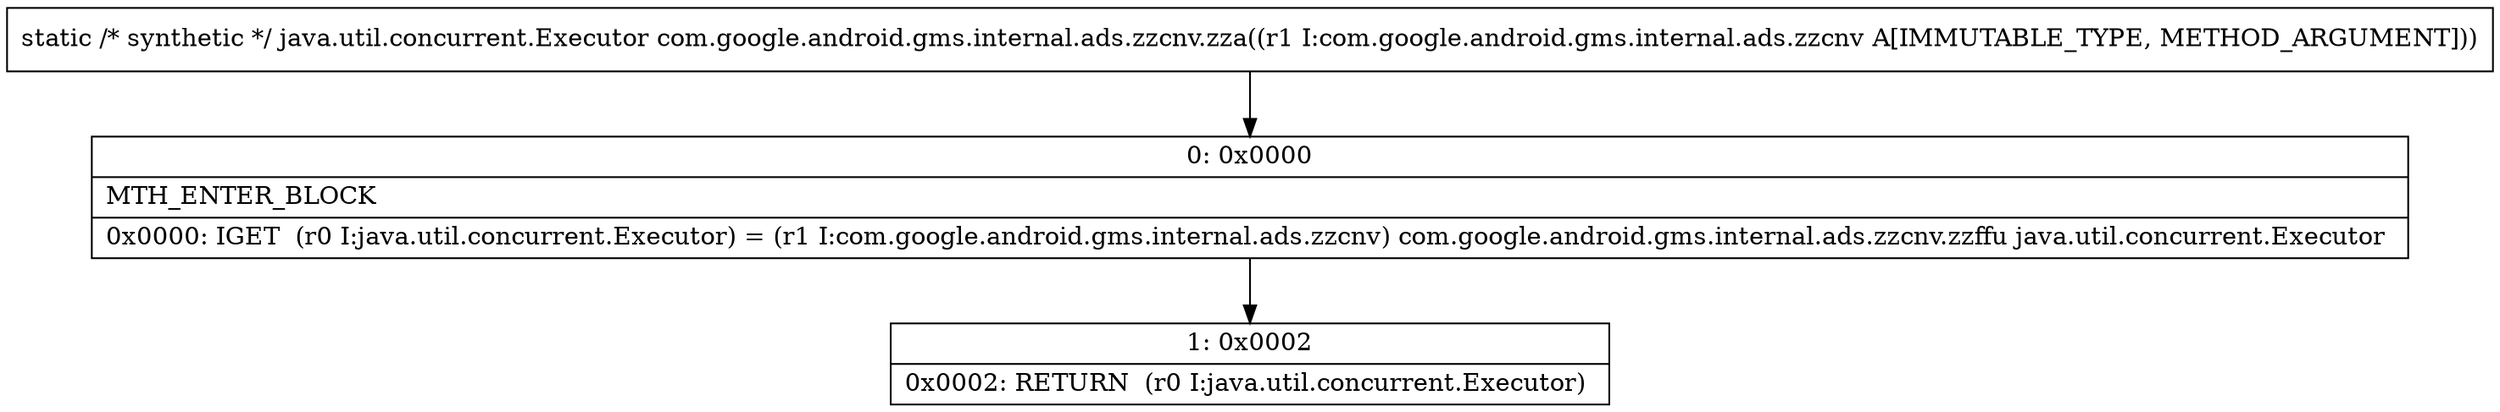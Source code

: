 digraph "CFG forcom.google.android.gms.internal.ads.zzcnv.zza(Lcom\/google\/android\/gms\/internal\/ads\/zzcnv;)Ljava\/util\/concurrent\/Executor;" {
Node_0 [shape=record,label="{0\:\ 0x0000|MTH_ENTER_BLOCK\l|0x0000: IGET  (r0 I:java.util.concurrent.Executor) = (r1 I:com.google.android.gms.internal.ads.zzcnv) com.google.android.gms.internal.ads.zzcnv.zzffu java.util.concurrent.Executor \l}"];
Node_1 [shape=record,label="{1\:\ 0x0002|0x0002: RETURN  (r0 I:java.util.concurrent.Executor) \l}"];
MethodNode[shape=record,label="{static \/* synthetic *\/ java.util.concurrent.Executor com.google.android.gms.internal.ads.zzcnv.zza((r1 I:com.google.android.gms.internal.ads.zzcnv A[IMMUTABLE_TYPE, METHOD_ARGUMENT])) }"];
MethodNode -> Node_0;
Node_0 -> Node_1;
}

